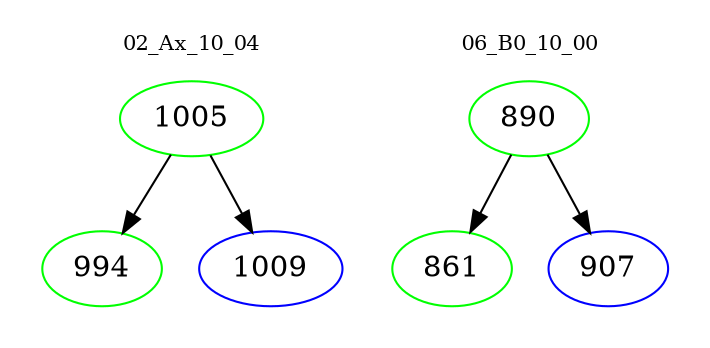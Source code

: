 digraph{
subgraph cluster_0 {
color = white
label = "02_Ax_10_04";
fontsize=10;
T0_1005 [label="1005", color="green"]
T0_1005 -> T0_994 [color="black"]
T0_994 [label="994", color="green"]
T0_1005 -> T0_1009 [color="black"]
T0_1009 [label="1009", color="blue"]
}
subgraph cluster_1 {
color = white
label = "06_B0_10_00";
fontsize=10;
T1_890 [label="890", color="green"]
T1_890 -> T1_861 [color="black"]
T1_861 [label="861", color="green"]
T1_890 -> T1_907 [color="black"]
T1_907 [label="907", color="blue"]
}
}
